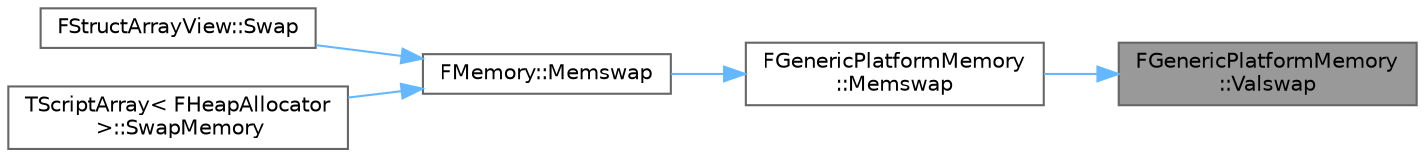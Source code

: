 digraph "FGenericPlatformMemory::Valswap"
{
 // INTERACTIVE_SVG=YES
 // LATEX_PDF_SIZE
  bgcolor="transparent";
  edge [fontname=Helvetica,fontsize=10,labelfontname=Helvetica,labelfontsize=10];
  node [fontname=Helvetica,fontsize=10,shape=box,height=0.2,width=0.4];
  rankdir="RL";
  Node1 [id="Node000001",label="FGenericPlatformMemory\l::Valswap",height=0.2,width=0.4,color="gray40", fillcolor="grey60", style="filled", fontcolor="black",tooltip=" "];
  Node1 -> Node2 [id="edge1_Node000001_Node000002",dir="back",color="steelblue1",style="solid",tooltip=" "];
  Node2 [id="Node000002",label="FGenericPlatformMemory\l::Memswap",height=0.2,width=0.4,color="grey40", fillcolor="white", style="filled",URL="$d3/dfd/structFGenericPlatformMemory.html#a934aa131573522d27a59a21458eebd96",tooltip=" "];
  Node2 -> Node3 [id="edge2_Node000002_Node000003",dir="back",color="steelblue1",style="solid",tooltip=" "];
  Node3 [id="Node000003",label="FMemory::Memswap",height=0.2,width=0.4,color="grey40", fillcolor="white", style="filled",URL="$de/d4a/structFMemory.html#aa928bc26656c46fcb6797f265584c98e",tooltip=" "];
  Node3 -> Node4 [id="edge3_Node000003_Node000004",dir="back",color="steelblue1",style="solid",tooltip=" "];
  Node4 [id="Node000004",label="FStructArrayView::Swap",height=0.2,width=0.4,color="grey40", fillcolor="white", style="filled",URL="$d8/dda/structFStructArrayView.html#a06c5112f36a27e416e70bab6062518bf",tooltip="Swaps the elements at the specified Indicies."];
  Node3 -> Node5 [id="edge4_Node000003_Node000005",dir="back",color="steelblue1",style="solid",tooltip=" "];
  Node5 [id="Node000005",label="TScriptArray\< FHeapAllocator\l \>::SwapMemory",height=0.2,width=0.4,color="grey40", fillcolor="white", style="filled",URL="$da/d83/classTScriptArray.html#aab48ecdd65dd929a788d5764a19dd938",tooltip=" "];
}
